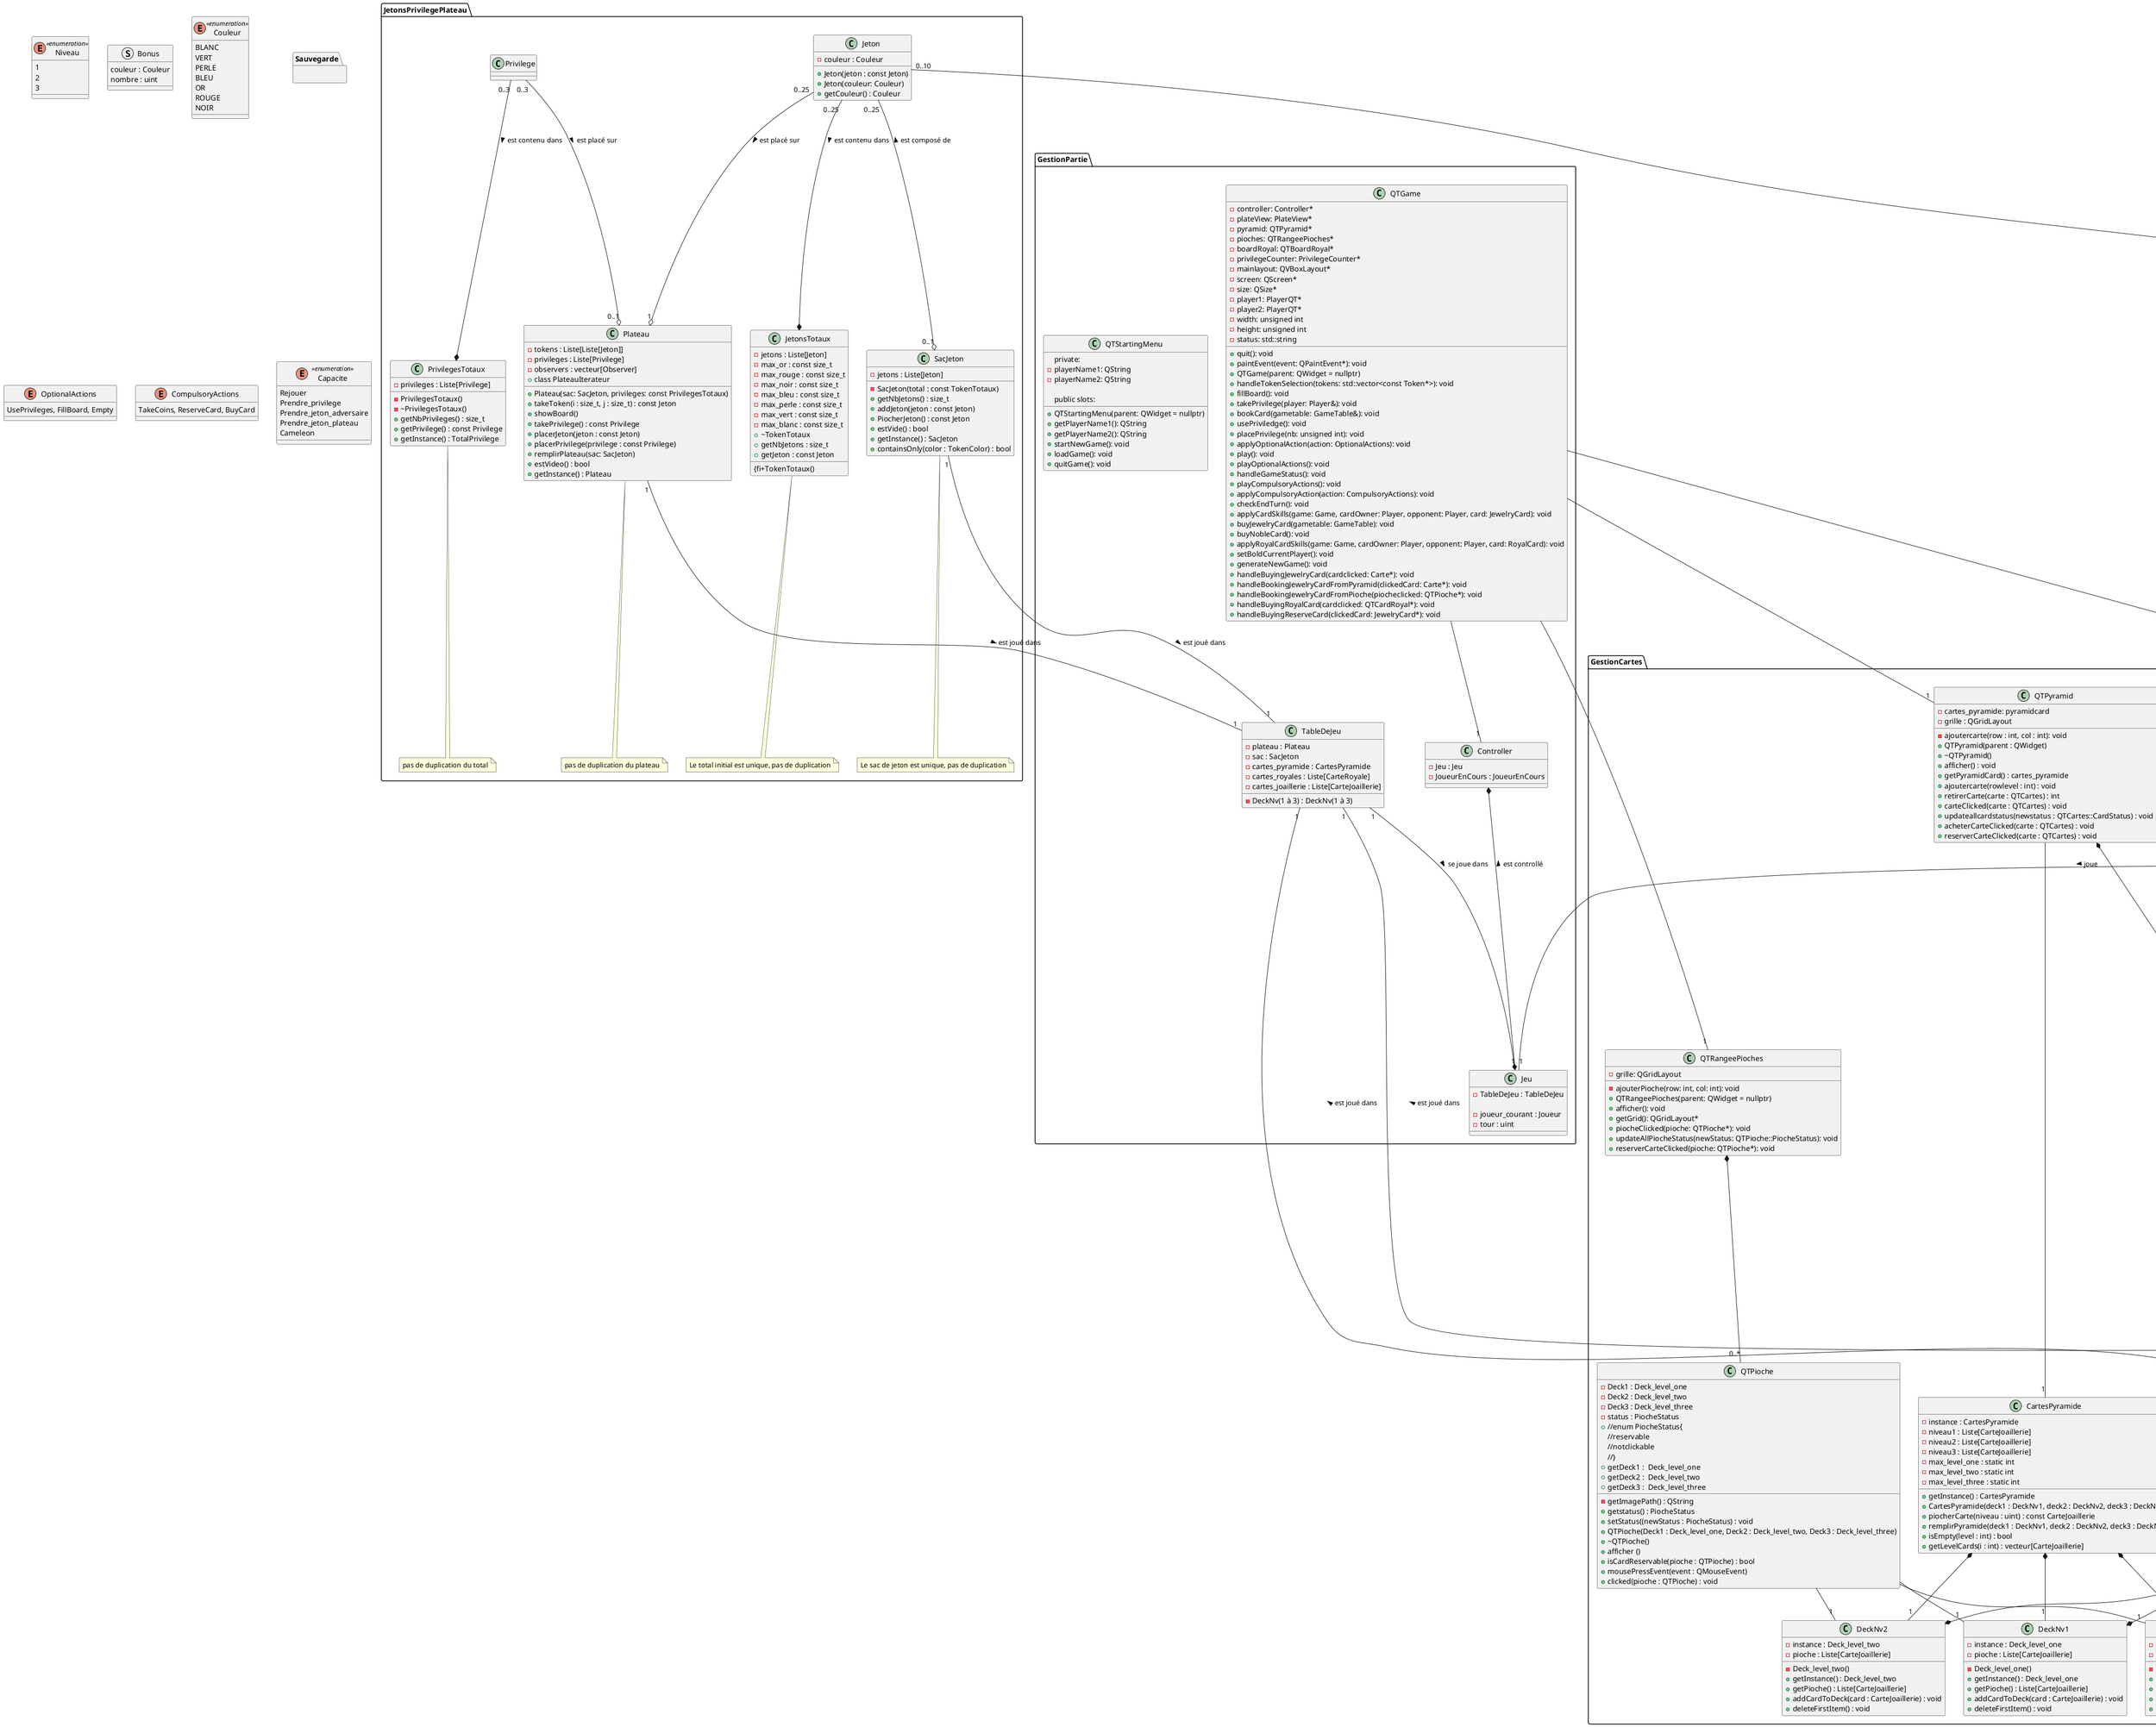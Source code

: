 @startuml
'skinparam classAttributeIconSize 0

enum Niveau <<enumeration >> {
  1
  2
  3
}

struct Bonus {
    couleur : Couleur
    nombre : uint
}

enum Couleur <<enumeration >> {
  BLANC
  VERT
  PERLE
  BLEU
  OR
  ROUGE
  NOIR
}
enum OptionalActions{
    UsePrivileges, FillBoard, Empty
}

enum CompulsoryActions{
    TakeCoins, ReserveCard, BuyCard
}

namespace JetonsPrivilegePlateau {

class Jeton {
   -couleur : Couleur
   +Jeton(jeton : const Jeton)
   +Jeton(couleur: Couleur)
   +getCouleur() : Couleur
}

class Privilege{
}

class SacJeton{
  -jetons : Liste[Jeton]
  -SacJeton(total : const TokenTotaux)
  +getNbJetons() : size_t
  +addJeton(jeton : const Jeton)
  +PiocherJeton() : const Jeton
  +estVide() : bool
  +getInstance() : SacJeton
  +containsOnly(color : TokenColor) : bool
}
note bottom of SacJeton : Le sac de jeton est unique, pas de duplication

class JetonsTotaux{
   -jetons : Liste[Jeton]
   -max_or : const size_t
   -max_rouge : const size_t
   -max_noir : const size_t
   -max_bleu : const size_t
   -max_perle : const size_t
   -max_vert : const size_t
   -max_blanc : const size_t
   {fi+TokenTotaux()
   +~TokenTotaux
   +getNbJetons : size_t
   +getJeton : const Jeton
}
note bottom of JetonsTotaux: Le total initial est unique, pas de duplication

class PrivilegesTotaux{
   -privileges : Liste[Privilege]
   -PrivilegesTotaux()
   -~PrivilegesTotaux()
   +getNbPrivileges() : size_t
   +getPrivilege() : const Privilege
   +getInstance() : TotalPrivilege
}
note bottom of PrivilegesTotaux: pas de duplication du total

class Plateau{
   -tokens : Liste[Liste[Jeton]]
   -privileges : Liste[Privilege]
   -observers : vecteur[Observer]
   +Plateau(sac: SacJeton, privileges: const PrivilegesTotaux)
   +takeToken(i : size_t, j : size_t) : const Jeton
   +showBoard()
   +takePrivilege() : const Privilege
   +placerJeton(jeton : const Jeton)
   +placerPrivilege(privilege : const Privilege)
   +remplirPlateau(sac: SacJeton)
   +estVideo() : bool
   +getInstance() : Plateau
   + class PlateauIterateur
}
note bottom of Plateau: pas de duplication du plateau


' struct TupleIntJeton {
'   nombre : int
'   type_jeton : Jeton
' }

'class CoordonneeJeton{
'  x : int
'  y : int
'}
}

enum Capacite <<enumeration >> {
  Rejouer
  Prendre_privilege
  Prendre_jeton_adversaire
  Prendre_jeton_plateau
  Cameleon
}
namespace GestionPartie{

class Controller {
  - Jeu : Jeu
  - JoueurEnCours : JoueurEnCours
}			 
class Jeu{
    -TableDeJeu : TableDeJeu
								 
    -joueur_courant : Joueur
    -tour : uint
						 
					   
}
class TableDeJeu{
    - plateau : Plateau
    - sac : SacJeton
    - cartes_pyramide : CartesPyramide
    - cartes_royales : Liste[CarteRoyale]
    - cartes_joaillerie : Liste[CarteJoaillerie]
    -DeckNv(1 à 3) : DeckNv(1 à 3)
								  
}

class QTGame {
    - controller: Controller*
    - plateView: PlateView*
    - pyramid: QTPyramid*
    - pioches: QTRangeePioches*
    - boardRoyal: QTBoardRoyal*
    - privilegeCounter: PrivilegeCounter*
    - mainlayout: QVBoxLayout*
    - screen: QScreen*
    - size: QSize*
    - player1: PlayerQT*
    - player2: PlayerQT*
    - width: unsigned int
    - height: unsigned int
    - status: std::string
    + quit(): void
    + paintEvent(event: QPaintEvent*): void
    + QTGame(parent: QWidget = nullptr)
    + handleTokenSelection(tokens: std::vector<const Token*>): void
    + fillBoard(): void
    + takePrivilege(player: Player&): void
    + bookCard(gametable: GameTable&): void
    + usePriviledge(): void
    + placePrivilege(nb: unsigned int): void
    + applyOptionalAction(action: OptionalActions): void
    + play(): void
    + playOptionalActions(): void
    + handleGameStatus(): void
    + playCompulsoryActions(): void
    + applyCompulsoryAction(action: CompulsoryActions): void
    + checkEndTurn(): void
    + applyCardSkills(game: Game, cardOwner: Player, opponent: Player, card: JewelryCard): void
    + buyJewelryCard(gametable: GameTable): void
    + buyNobleCard(): void
    + applyRoyalCardSkills(game: Game, cardOwner: Player, opponent: Player, card: RoyalCard): void
    + setBoldCurrentPlayer(): void
    + generateNewGame(): void
    + handleBuyingJewelryCard(cardclicked: Carte*): void
    + handleBookingJewelryCardFromPyramid(clickedCard: Carte*): void
    + handleBookingJewelryCardFromPioche(piocheclicked: QTPioche*): void
    + handleBuyingRoyalCard(cardclicked: QTCardRoyal*): void
    + handleBuyingReserveCard(clickedCard: JewelryCard*): void
}

class QTStartingMenu {
    + QTStartingMenu(parent: QWidget = nullptr)
    + getPlayerName1(): QString
    + getPlayerName2(): QString

private:
    - playerName1: QString
    - playerName2: QString

public slots:
    + startNewGame(): void
    + loadGame(): void
    + quitGame(): void
}

}
namespace JoueurHumainIA {

class Joueur {
  - name : string
  - privilege :int
  - type : Type
  - nbCrown : int
  - prestigePoints : int
  - nbTokens : int
  - cardsJewelry : Liste[CarteJoaillerie]
  - reserve : Liste[CarteJoaillerie]
  - cardsRoyal : Liste[CarteRoyale]
  - tokens: Liste[Liste[jeton]]
  - tokenSummary: unordered_map[CarteJoaillerie]
  - blueSummary: SummaryCard
  - greenSummary: SummaryCard
  - redSummary: SummaryCard
  - whiteSummary: SummaryCard
  - blackSummary: SummaryCard
  '- {field} jetons : List[TupleIntJeton]

  + getName() : string
  + getBonusSummary() : vector							  
  + getPrivilege() : int
  + getPrestige() : int
  + getCrowns() : int
  + getTokens() : int
  + getType() : Type
  + addToken(Token token)
  + removeToken(Token token)
  + addCrowns()
  + addPrestige(int nb, tokenColor couleur)
  + addPrivilege(const Privilege& privilege)
  + removePrivilege()
  + addJewelryCard(JewelryCard card)
  + addRoyalCard(RoyalCard card)
  + actionAddToken()
  + actionReserveCard()
  + actionBuyCard()
  + actionBuyReservedCard(JewelryCard &card)											
  + canBuyCard(const JewelryCard &card): Bool
  + spendResources(const JewelryCard &card)
  + usePrivilege()
  + reserveoneCard (JewelryCard& card)
  + canReserveCard()									  
  + actionFillBoard()
}
note bottom of Joueur : privilege entre 0 et 3

class Humain{}
class IA{}
}

namespace GestionCartes{

class CarteJoaillerie <<abstract>>{
  - niveau : uint
  - bonus : Bonus
  - point_de_prestige : uint
  - capacite : Capacite
  - {field} cout : Liste[int]
  - couronne : int
  - id : int
  +CarteJoaillerie(niveau : Niveau, bonus : Couleur, point_de_prestige : int, capacite : Capacite, cout : Liste[int], couronne : int, id : int)
  +getNiveau() : int
  +getBonus() : Bonus
  +getCompetence1() : Capacite
  +getCompetence2() : Capactie
  +getPrestige() : int
  +getCout() : Liste[int]
  +getCouronne() : int
  +getId() : int
}
note bottom of CarteJoaillerie : point de prestige entre 0 et 4\ncouronne entre 0 et 2


class CarteRoyale {
  - point_de_prestige : uint
  - capacite : Capacite
  - id : int
  + CarteRoyale(point_de_prestige : int, capacite : Capacite)
  + getPrestige() : uint
  + getCompetence() : Capacite
  + getId() : int
}
note bottom of CarteRoyale :  point de prestige 2 ou 3\ncouronnes nécessaire entre 3 ou 6
note bottom of CarteRoyale : Une classe RoyalCardError est présente pour spécifier les erreurs

class Deck_Royal{
  - Deck_Royal()
  - instance : Deck_Royal
  - cards : vecteur[RoyalCard]
  + getInstance : Deck_Royal
  + getCards : vecteur[RoyalCard]
  + addCardToDeck(card : RoyalCard) : void
  + deleteCard(pos : int) : void
}
note bottom of Deck_Royal : Gère le deck des cartes royales

class DeckNv1{
  - Deck_level_one()
  - instance : Deck_level_one 
  - pioche : Liste[CarteJoaillerie]
  + getInstance() : Deck_level_one
  + getPioche() : Liste[CarteJoaillerie]
  + addCardToDeck(card : CarteJoaillerie) : void
  + deleteFirstItem() : void
}

class DeckNv2{
  - Deck_level_two()
  - instance : Deck_level_two 
  - pioche : Liste[CarteJoaillerie]
  + getInstance() : Deck_level_two
  + getPioche() : Liste[CarteJoaillerie]
  + addCardToDeck(card : CarteJoaillerie) : void
  + deleteFirstItem() : void
}

class DeckNv3{
  - Deck_level_three()
  - instance : Deck_level_three
  - pioche : Liste[CarteJoaillerie]
  + getInstance() : Deck_level_three
  + getPioche() : Liste[CarteJoaillerie]
  + addCardToDeck(card : CarteJoaillerie) : void
  + deleteFirstItem() : void
}

class CartesPyramide{
    - instance : CartesPyramide
    - niveau1 : Liste[CarteJoaillerie]
    - niveau2 : Liste[CarteJoaillerie]
    - niveau3 : Liste[CarteJoaillerie]
    - max_level_one : static int
    - max_level_two : static int
    - max_level_three : static int
    + getInstance() : CartesPyramide
    + CartesPyramide(deck1 : DeckNv1, deck2 : DeckNv2, deck3 : DeckNv3)
    + piocherCarte(niveau : uint) : const CarteJoaillerie
    + remplirPyramide(deck1 : DeckNv1, deck2 : DeckNv2, deck3 : DeckNv3)
    + isEmpty(level : int) : bool
    + getLevelCards(i : int) : vecteur[CarteJoaillerie]
}

class QTCartes {
    + //enum CardStatus {
    //    BUYABLE
    //    RESERVABLE
    //    NOTCLICKABLE
    //}
    - jewelryCard: CarteJoaillerie
    - status: CardStatus
    - getImagePath(): QString
    + getstatus() : CardStatus
    + setStatus(newStatus : CardStatus) : void
    + QTCartes(CarteJoaillerie : CarteJoaillerie, parent : QWidget)
    + ~Carte()
    +afficher() : void
    + getJewelryCard() : CarteJoaillerie
    + isCardBuyable(carte : QTCard) : bool
    + isCardReservable(carte : QTCard) : bool
    + mousePressEvent(event : QMouseEvent) : void
    + clicked(carte : QTCartes) : void

}

class QTPyramid {

    - cartes_pyramide: pyramidcard
    - grille : QGridLayout
    - ajoutercarte(row : int, col : int): void
    + QTPyramid(parent : QWidget)
    + ~QTPyramid()
    + afficher() : void
    + getPyramidCard() : cartes_pyramide
    + ajoutercarte(rowlevel : int) : void
    + retirerCarte(carte : QTCartes) : int
    + carteClicked(carte : QTCartes) : void
    + updateallcardstatus(newstatus : QTCartes::CardStatus) : void
    + acheterCarteClicked(carte : QTCartes) : void
    + reserverCarteClicked(carte : QTCartes) : void

}

class QTPioche {

    - Deck1 : Deck_level_one
    - Deck2 : Deck_level_two
    - Deck3 : Deck_level_three
    - status : PiocheStatus
    - getImagePath() : QString
    + //enum PiocheStatus{
    //reservable
    //notclickable
    //}
    + getstatus() : PiocheStatus
    + setStatus((newStatus : PiocheStatus) : void
    + QTPioche(Deck1 : Deck_level_one, Deck2 : Deck_level_two, Deck3 : Deck_level_three)
    + ~QTPioche()
    + afficher ()
    + getDeck1 :  Deck_level_one
    + getDeck2 :  Deck_level_two
    + getDeck3 :  Deck_level_three
    + isCardReservable(pioche : QTPioche) : bool
    + mousePressEvent(event : QMouseEvent)
    + clicked(pioche : QTPioche) : void
}

class QTRangeePioches {
    - grille: QGridLayout
    - ajouterPioche(row: int, col: int): void
    + QTRangeePioches(parent: QWidget = nullptr)
    + afficher(): void
    + getGrid(): QGridLayout*
    + piocheClicked(pioche: QTPioche*): void
    + updateAllPiocheStatus(newStatus: QTPioche::PiocheStatus): void
    + reserverCarteClicked(pioche: QTPioche*): void
}

class QTCardRoyal {
    - royalcard: RoyalCard
    - status: CardRoyalStatus
    - getImagePath(): QString
    + //enum CardRoyalStatus {
    //    BUYABLE
    //    NOTCLICKABLE
    //}
    + QTCardRoyal(rc: RoyalCard, parent: QLabel = nullptr)
    + ~QTCardRoyal()
    + afficher(): void
    + getRoyalCard(): RoyalCard*
    + isCardBuyable(card: QTCardRoyal): bool
    + mousePressEvent(event: QMouseEvent): void
    + clicked(carte: QTCardRoyal): void
}

class QTBoardRoyal {
    - deckroyal: Deck_Royal
    - grille: QGridLayout
    - ajouterCarte(row: int, col: int): void
    + QTBoardRoyal(parent: QWidget = nullptr)
    + afficher(): void
    + getDeckRoyal(): Deck_Royal*
    + retirerCarte(carte: QTCardRoyal*): void
    + getGrid(): QGridLayout*
    + carteClicked(carte: QTCardRoyal*): void
    + updateAllCardStatus(newStatus: QTCardRoyal::CardRoyalStatus): void
    + acheterCarteClicked(carte: QTCardRoyal*): void
}
}

namespace Sauvegarde {


}
Jeu "1" -- "2" Joueur : < joue
Plateau "1" -- "1" TableDeJeu : est joué dans >
SacJeton "1" -- "1" TableDeJeu : est joué dans >
CarteJoaillerie "*" -- "1" TableDeJeu : est joué dans >
CarteRoyale "4" -- "1" TableDeJeu : est joué dans >
TableDeJeu "1" --* Jeu : se joue dans >
Controller *-- "1" Jeu : est controllé <

QTGame -- "1" Controller
QTGame -- "1" QTPyramid
QTGame -- "1" QTBoardRoyal
QTGame -- "1" QTRangeePioches


Jeton "0..25" --* JetonsTotaux : est contenu dans >
Privilege "0..3" --* PrivilegesTotaux : est contenu dans >
Jeton "0..10" -- "0..1" Joueur : possède <
Jeton "0..25" --o "0..1" SacJeton : est composé de <
Jeton "0..25" --o "1" Plateau : est placé sur >
Privilege "0..3" --o "0..1" Plateau : est placé sur >

IA --|> Joueur
Humain --|> Joueur
'CoordonneeJeton "0..25" --  "1" Plateau
'CoordonneeJeton "0..1" -- "1" Jeton

Joueur "0..1" -- "0..*" CarteJoaillerie : possède >
CarteJoaillerie --* DeckNv1
CarteJoaillerie --* DeckNv2
CarteJoaillerie --* DeckNv3
CartesPyramide *-- "1" DeckNv1
CartesPyramide *-- "1" DeckNv2
CartesPyramide *-- "1" DeckNv3
QTPyramid *-- "0..*" QTCartes
QTRangeePioches *-- "0..*" QTPioche
QTBoardRoyal *-- "0..*" QTCardRoyal
QTCartes -- "1" CarteJoaillerie
QTPyramid -- "1"CartesPyramide
QTCardRoyal -- "1" CarteRoyale
QTBoardRoyal -- "1" Deck_Royal
QTPioche -- "1" DeckNv1
QTPioche -- "1" DeckNv2
QTPioche -- "1" DeckNv3


Joueur "0..1" -- "0..2" CarteRoyale : possède >


@enduml
